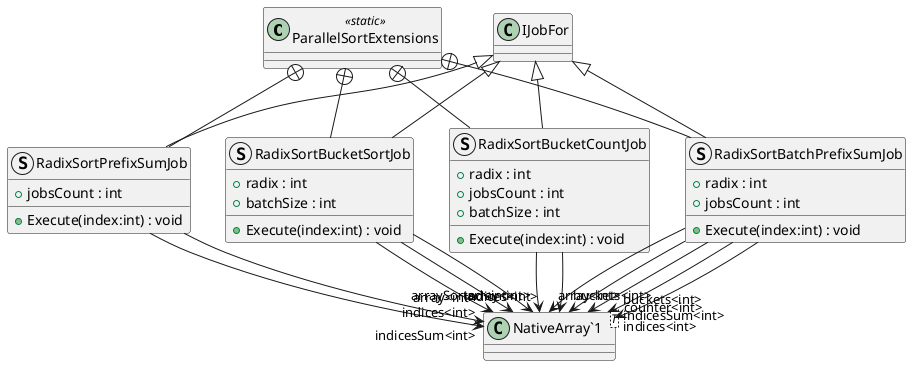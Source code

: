 @startuml
class ParallelSortExtensions <<static>> {
}
struct RadixSortBucketCountJob {
    + radix : int
    + jobsCount : int
    + batchSize : int
    + Execute(index:int) : void
}
struct RadixSortBatchPrefixSumJob {
    + radix : int
    + jobsCount : int
    + Execute(index:int) : void
}
struct RadixSortPrefixSumJob {
    + jobsCount : int
    + Execute(index:int) : void
}
struct RadixSortBucketSortJob {
    + radix : int
    + batchSize : int
    + Execute(index:int) : void
}
class "NativeArray`1"<T> {
}
ParallelSortExtensions +-- RadixSortBucketCountJob
IJobFor <|-- RadixSortBucketCountJob
RadixSortBucketCountJob --> "array<int>" "NativeArray`1"
RadixSortBucketCountJob --> "buckets<int>" "NativeArray`1"
ParallelSortExtensions +-- RadixSortBatchPrefixSumJob
IJobFor <|-- RadixSortBatchPrefixSumJob
RadixSortBatchPrefixSumJob --> "array<int>" "NativeArray`1"
RadixSortBatchPrefixSumJob --> "counter<int>" "NativeArray`1"
RadixSortBatchPrefixSumJob --> "indicesSum<int>" "NativeArray`1"
RadixSortBatchPrefixSumJob --> "buckets<int>" "NativeArray`1"
RadixSortBatchPrefixSumJob --> "indices<int>" "NativeArray`1"
ParallelSortExtensions +-- RadixSortPrefixSumJob
IJobFor <|-- RadixSortPrefixSumJob
RadixSortPrefixSumJob --> "indicesSum<int>" "NativeArray`1"
RadixSortPrefixSumJob --> "indices<int>" "NativeArray`1"
ParallelSortExtensions +-- RadixSortBucketSortJob
IJobFor <|-- RadixSortBucketSortJob
RadixSortBucketSortJob --> "array<int>" "NativeArray`1"
RadixSortBucketSortJob --> "indices<int>" "NativeArray`1"
RadixSortBucketSortJob --> "arraySorted<int>" "NativeArray`1"
@enduml

